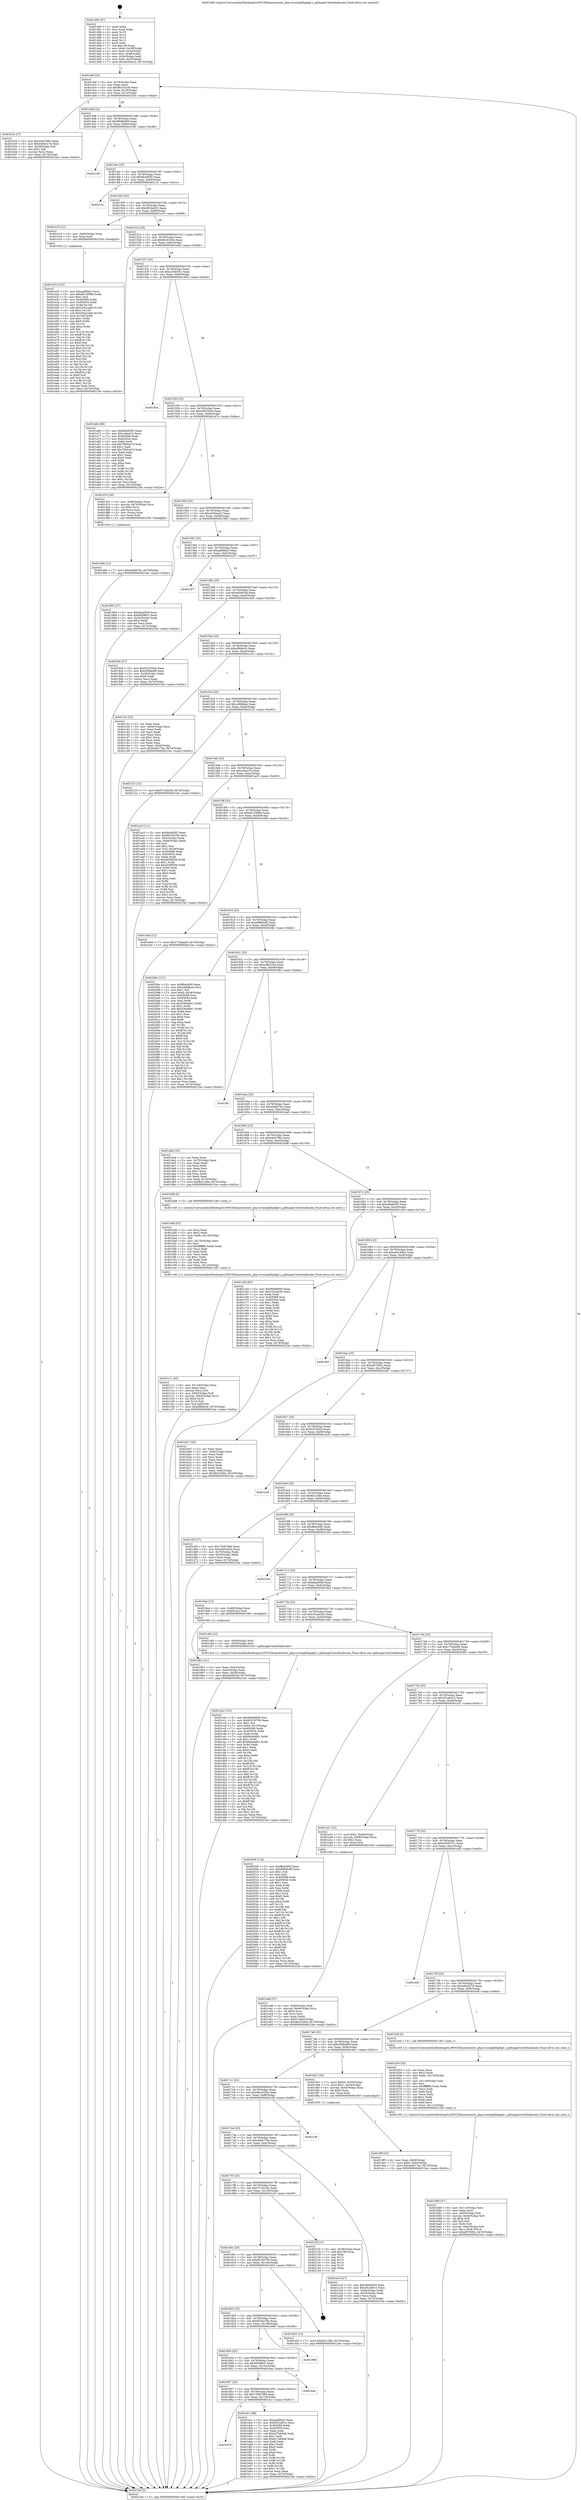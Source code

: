 digraph "0x401490" {
  label = "0x401490 (/mnt/c/Users/mathe/Desktop/tcc/POCII/binaries/extr_php-srcextgdlibgdgd.c_gdImageColorDeallocate_Final-ollvm.out::main(0))"
  labelloc = "t"
  node[shape=record]

  Entry [label="",width=0.3,height=0.3,shape=circle,fillcolor=black,style=filled]
  "0x4014bf" [label="{
     0x4014bf [23]\l
     | [instrs]\l
     &nbsp;&nbsp;0x4014bf \<+3\>: mov -0x74(%rbp),%eax\l
     &nbsp;&nbsp;0x4014c2 \<+2\>: mov %eax,%ecx\l
     &nbsp;&nbsp;0x4014c4 \<+6\>: sub $0x8910310b,%ecx\l
     &nbsp;&nbsp;0x4014ca \<+3\>: mov %eax,-0x78(%rbp)\l
     &nbsp;&nbsp;0x4014cd \<+3\>: mov %ecx,-0x7c(%rbp)\l
     &nbsp;&nbsp;0x4014d0 \<+6\>: je 0000000000401b34 \<main+0x6a4\>\l
  }"]
  "0x401b34" [label="{
     0x401b34 [27]\l
     | [instrs]\l
     &nbsp;&nbsp;0x401b34 \<+5\>: mov $0xe4cb786c,%eax\l
     &nbsp;&nbsp;0x401b39 \<+5\>: mov $0x446a527d,%ecx\l
     &nbsp;&nbsp;0x401b3e \<+3\>: mov -0x29(%rbp),%dl\l
     &nbsp;&nbsp;0x401b41 \<+3\>: test $0x1,%dl\l
     &nbsp;&nbsp;0x401b44 \<+3\>: cmovne %ecx,%eax\l
     &nbsp;&nbsp;0x401b47 \<+3\>: mov %eax,-0x74(%rbp)\l
     &nbsp;&nbsp;0x401b4a \<+5\>: jmp 00000000004021be \<main+0xd2e\>\l
  }"]
  "0x4014d6" [label="{
     0x4014d6 [22]\l
     | [instrs]\l
     &nbsp;&nbsp;0x4014d6 \<+5\>: jmp 00000000004014db \<main+0x4b\>\l
     &nbsp;&nbsp;0x4014db \<+3\>: mov -0x78(%rbp),%eax\l
     &nbsp;&nbsp;0x4014de \<+5\>: sub $0x89dbf009,%eax\l
     &nbsp;&nbsp;0x4014e3 \<+3\>: mov %eax,-0x80(%rbp)\l
     &nbsp;&nbsp;0x4014e6 \<+6\>: je 0000000000402168 \<main+0xcd8\>\l
  }"]
  Exit [label="",width=0.3,height=0.3,shape=circle,fillcolor=black,style=filled,peripheries=2]
  "0x402168" [label="{
     0x402168\l
  }", style=dashed]
  "0x4014ec" [label="{
     0x4014ec [25]\l
     | [instrs]\l
     &nbsp;&nbsp;0x4014ec \<+5\>: jmp 00000000004014f1 \<main+0x61\>\l
     &nbsp;&nbsp;0x4014f1 \<+3\>: mov -0x78(%rbp),%eax\l
     &nbsp;&nbsp;0x4014f4 \<+5\>: sub $0x8b4df3f2,%eax\l
     &nbsp;&nbsp;0x4014f9 \<+6\>: mov %eax,-0x84(%rbp)\l
     &nbsp;&nbsp;0x4014ff \<+6\>: je 000000000040215c \<main+0xccc\>\l
  }"]
  "0x401e25" [label="{
     0x401e25 [152]\l
     | [instrs]\l
     &nbsp;&nbsp;0x401e25 \<+5\>: mov $0xaaf0f4a3,%ecx\l
     &nbsp;&nbsp;0x401e2a \<+5\>: mov $0xd615999d,%edx\l
     &nbsp;&nbsp;0x401e2f \<+3\>: mov $0x1,%sil\l
     &nbsp;&nbsp;0x401e32 \<+8\>: mov 0x405068,%r8d\l
     &nbsp;&nbsp;0x401e3a \<+8\>: mov 0x405054,%r9d\l
     &nbsp;&nbsp;0x401e42 \<+3\>: mov %r8d,%r10d\l
     &nbsp;&nbsp;0x401e45 \<+7\>: add $0x204a1ab6,%r10d\l
     &nbsp;&nbsp;0x401e4c \<+4\>: sub $0x1,%r10d\l
     &nbsp;&nbsp;0x401e50 \<+7\>: sub $0x204a1ab6,%r10d\l
     &nbsp;&nbsp;0x401e57 \<+4\>: imul %r10d,%r8d\l
     &nbsp;&nbsp;0x401e5b \<+4\>: and $0x1,%r8d\l
     &nbsp;&nbsp;0x401e5f \<+4\>: cmp $0x0,%r8d\l
     &nbsp;&nbsp;0x401e63 \<+4\>: sete %r11b\l
     &nbsp;&nbsp;0x401e67 \<+4\>: cmp $0xa,%r9d\l
     &nbsp;&nbsp;0x401e6b \<+3\>: setl %bl\l
     &nbsp;&nbsp;0x401e6e \<+3\>: mov %r11b,%r14b\l
     &nbsp;&nbsp;0x401e71 \<+4\>: xor $0xff,%r14b\l
     &nbsp;&nbsp;0x401e75 \<+3\>: mov %bl,%r15b\l
     &nbsp;&nbsp;0x401e78 \<+4\>: xor $0xff,%r15b\l
     &nbsp;&nbsp;0x401e7c \<+4\>: xor $0x0,%sil\l
     &nbsp;&nbsp;0x401e80 \<+3\>: mov %r14b,%r12b\l
     &nbsp;&nbsp;0x401e83 \<+4\>: and $0x0,%r12b\l
     &nbsp;&nbsp;0x401e87 \<+3\>: and %sil,%r11b\l
     &nbsp;&nbsp;0x401e8a \<+3\>: mov %r15b,%r13b\l
     &nbsp;&nbsp;0x401e8d \<+4\>: and $0x0,%r13b\l
     &nbsp;&nbsp;0x401e91 \<+3\>: and %sil,%bl\l
     &nbsp;&nbsp;0x401e94 \<+3\>: or %r11b,%r12b\l
     &nbsp;&nbsp;0x401e97 \<+3\>: or %bl,%r13b\l
     &nbsp;&nbsp;0x401e9a \<+3\>: xor %r13b,%r12b\l
     &nbsp;&nbsp;0x401e9d \<+3\>: or %r15b,%r14b\l
     &nbsp;&nbsp;0x401ea0 \<+4\>: xor $0xff,%r14b\l
     &nbsp;&nbsp;0x401ea4 \<+4\>: or $0x0,%sil\l
     &nbsp;&nbsp;0x401ea8 \<+3\>: and %sil,%r14b\l
     &nbsp;&nbsp;0x401eab \<+3\>: or %r14b,%r12b\l
     &nbsp;&nbsp;0x401eae \<+4\>: test $0x1,%r12b\l
     &nbsp;&nbsp;0x401eb2 \<+3\>: cmovne %edx,%ecx\l
     &nbsp;&nbsp;0x401eb5 \<+3\>: mov %ecx,-0x74(%rbp)\l
     &nbsp;&nbsp;0x401eb8 \<+5\>: jmp 00000000004021be \<main+0xd2e\>\l
  }"]
  "0x40215c" [label="{
     0x40215c\l
  }", style=dashed]
  "0x401505" [label="{
     0x401505 [25]\l
     | [instrs]\l
     &nbsp;&nbsp;0x401505 \<+5\>: jmp 000000000040150a \<main+0x7a\>\l
     &nbsp;&nbsp;0x40150a \<+3\>: mov -0x78(%rbp),%eax\l
     &nbsp;&nbsp;0x40150d \<+5\>: sub $0x9032e815,%eax\l
     &nbsp;&nbsp;0x401512 \<+6\>: mov %eax,-0x88(%rbp)\l
     &nbsp;&nbsp;0x401518 \<+6\>: je 0000000000401e19 \<main+0x989\>\l
  }"]
  "0x401870" [label="{
     0x401870\l
  }", style=dashed]
  "0x401e19" [label="{
     0x401e19 [12]\l
     | [instrs]\l
     &nbsp;&nbsp;0x401e19 \<+4\>: mov -0x60(%rbp),%rax\l
     &nbsp;&nbsp;0x401e1d \<+3\>: mov %rax,%rdi\l
     &nbsp;&nbsp;0x401e20 \<+5\>: call 0000000000401030 \<free@plt\>\l
     | [calls]\l
     &nbsp;&nbsp;0x401030 \{1\} (unknown)\l
  }"]
  "0x40151e" [label="{
     0x40151e [25]\l
     | [instrs]\l
     &nbsp;&nbsp;0x40151e \<+5\>: jmp 0000000000401523 \<main+0x93\>\l
     &nbsp;&nbsp;0x401523 \<+3\>: mov -0x78(%rbp),%eax\l
     &nbsp;&nbsp;0x401526 \<+5\>: sub $0x9bc01844,%eax\l
     &nbsp;&nbsp;0x40152b \<+6\>: mov %eax,-0x8c(%rbp)\l
     &nbsp;&nbsp;0x401531 \<+6\>: je 0000000000401a6d \<main+0x5dd\>\l
  }"]
  "0x401dc1" [label="{
     0x401dc1 [88]\l
     | [instrs]\l
     &nbsp;&nbsp;0x401dc1 \<+5\>: mov $0xaaf0f4a3,%eax\l
     &nbsp;&nbsp;0x401dc6 \<+5\>: mov $0x9032e815,%ecx\l
     &nbsp;&nbsp;0x401dcb \<+7\>: mov 0x405068,%edx\l
     &nbsp;&nbsp;0x401dd2 \<+7\>: mov 0x405054,%esi\l
     &nbsp;&nbsp;0x401dd9 \<+2\>: mov %edx,%edi\l
     &nbsp;&nbsp;0x401ddb \<+6\>: sub $0xb27b84bb,%edi\l
     &nbsp;&nbsp;0x401de1 \<+3\>: sub $0x1,%edi\l
     &nbsp;&nbsp;0x401de4 \<+6\>: add $0xb27b84bb,%edi\l
     &nbsp;&nbsp;0x401dea \<+3\>: imul %edi,%edx\l
     &nbsp;&nbsp;0x401ded \<+3\>: and $0x1,%edx\l
     &nbsp;&nbsp;0x401df0 \<+3\>: cmp $0x0,%edx\l
     &nbsp;&nbsp;0x401df3 \<+4\>: sete %r8b\l
     &nbsp;&nbsp;0x401df7 \<+3\>: cmp $0xa,%esi\l
     &nbsp;&nbsp;0x401dfa \<+4\>: setl %r9b\l
     &nbsp;&nbsp;0x401dfe \<+3\>: mov %r8b,%r10b\l
     &nbsp;&nbsp;0x401e01 \<+3\>: and %r9b,%r10b\l
     &nbsp;&nbsp;0x401e04 \<+3\>: xor %r9b,%r8b\l
     &nbsp;&nbsp;0x401e07 \<+3\>: or %r8b,%r10b\l
     &nbsp;&nbsp;0x401e0a \<+4\>: test $0x1,%r10b\l
     &nbsp;&nbsp;0x401e0e \<+3\>: cmovne %ecx,%eax\l
     &nbsp;&nbsp;0x401e11 \<+3\>: mov %eax,-0x74(%rbp)\l
     &nbsp;&nbsp;0x401e14 \<+5\>: jmp 00000000004021be \<main+0xd2e\>\l
  }"]
  "0x401a6d" [label="{
     0x401a6d [88]\l
     | [instrs]\l
     &nbsp;&nbsp;0x401a6d \<+5\>: mov $0x8b4df3f2,%eax\l
     &nbsp;&nbsp;0x401a72 \<+5\>: mov $0xccfaca7a,%ecx\l
     &nbsp;&nbsp;0x401a77 \<+7\>: mov 0x405068,%edx\l
     &nbsp;&nbsp;0x401a7e \<+7\>: mov 0x405054,%esi\l
     &nbsp;&nbsp;0x401a85 \<+2\>: mov %edx,%edi\l
     &nbsp;&nbsp;0x401a87 \<+6\>: sub $0x7900ce7d,%edi\l
     &nbsp;&nbsp;0x401a8d \<+3\>: sub $0x1,%edi\l
     &nbsp;&nbsp;0x401a90 \<+6\>: add $0x7900ce7d,%edi\l
     &nbsp;&nbsp;0x401a96 \<+3\>: imul %edi,%edx\l
     &nbsp;&nbsp;0x401a99 \<+3\>: and $0x1,%edx\l
     &nbsp;&nbsp;0x401a9c \<+3\>: cmp $0x0,%edx\l
     &nbsp;&nbsp;0x401a9f \<+4\>: sete %r8b\l
     &nbsp;&nbsp;0x401aa3 \<+3\>: cmp $0xa,%esi\l
     &nbsp;&nbsp;0x401aa6 \<+4\>: setl %r9b\l
     &nbsp;&nbsp;0x401aaa \<+3\>: mov %r8b,%r10b\l
     &nbsp;&nbsp;0x401aad \<+3\>: and %r9b,%r10b\l
     &nbsp;&nbsp;0x401ab0 \<+3\>: xor %r9b,%r8b\l
     &nbsp;&nbsp;0x401ab3 \<+3\>: or %r8b,%r10b\l
     &nbsp;&nbsp;0x401ab6 \<+4\>: test $0x1,%r10b\l
     &nbsp;&nbsp;0x401aba \<+3\>: cmovne %ecx,%eax\l
     &nbsp;&nbsp;0x401abd \<+3\>: mov %eax,-0x74(%rbp)\l
     &nbsp;&nbsp;0x401ac0 \<+5\>: jmp 00000000004021be \<main+0xd2e\>\l
  }"]
  "0x401537" [label="{
     0x401537 [25]\l
     | [instrs]\l
     &nbsp;&nbsp;0x401537 \<+5\>: jmp 000000000040153c \<main+0xac\>\l
     &nbsp;&nbsp;0x40153c \<+3\>: mov -0x78(%rbp),%eax\l
     &nbsp;&nbsp;0x40153f \<+5\>: sub $0xa194b551,%eax\l
     &nbsp;&nbsp;0x401544 \<+6\>: mov %eax,-0x90(%rbp)\l
     &nbsp;&nbsp;0x40154a \<+6\>: je 0000000000401934 \<main+0x4a4\>\l
  }"]
  "0x401857" [label="{
     0x401857 [25]\l
     | [instrs]\l
     &nbsp;&nbsp;0x401857 \<+5\>: jmp 000000000040185c \<main+0x3cc\>\l
     &nbsp;&nbsp;0x40185c \<+3\>: mov -0x78(%rbp),%eax\l
     &nbsp;&nbsp;0x40185f \<+5\>: sub $0x73587668,%eax\l
     &nbsp;&nbsp;0x401864 \<+6\>: mov %eax,-0x110(%rbp)\l
     &nbsp;&nbsp;0x40186a \<+6\>: je 0000000000401dc1 \<main+0x931\>\l
  }"]
  "0x401934" [label="{
     0x401934\l
  }", style=dashed]
  "0x401550" [label="{
     0x401550 [25]\l
     | [instrs]\l
     &nbsp;&nbsp;0x401550 \<+5\>: jmp 0000000000401555 \<main+0xc5\>\l
     &nbsp;&nbsp;0x401555 \<+3\>: mov -0x78(%rbp),%eax\l
     &nbsp;&nbsp;0x401558 \<+5\>: sub $0xa5053d3d,%eax\l
     &nbsp;&nbsp;0x40155d \<+6\>: mov %eax,-0x94(%rbp)\l
     &nbsp;&nbsp;0x401563 \<+6\>: je 0000000000401d7a \<main+0x8ea\>\l
  }"]
  "0x4018ae" [label="{
     0x4018ae\l
  }", style=dashed]
  "0x401d7a" [label="{
     0x401d7a [26]\l
     | [instrs]\l
     &nbsp;&nbsp;0x401d7a \<+4\>: mov -0x60(%rbp),%rax\l
     &nbsp;&nbsp;0x401d7e \<+4\>: movslq -0x70(%rbp),%rcx\l
     &nbsp;&nbsp;0x401d82 \<+4\>: shl $0x4,%rcx\l
     &nbsp;&nbsp;0x401d86 \<+3\>: add %rcx,%rax\l
     &nbsp;&nbsp;0x401d89 \<+3\>: mov (%rax),%rax\l
     &nbsp;&nbsp;0x401d8c \<+3\>: mov %rax,%rdi\l
     &nbsp;&nbsp;0x401d8f \<+5\>: call 0000000000401030 \<free@plt\>\l
     | [calls]\l
     &nbsp;&nbsp;0x401030 \{1\} (unknown)\l
  }"]
  "0x401569" [label="{
     0x401569 [25]\l
     | [instrs]\l
     &nbsp;&nbsp;0x401569 \<+5\>: jmp 000000000040156e \<main+0xde\>\l
     &nbsp;&nbsp;0x40156e \<+3\>: mov -0x78(%rbp),%eax\l
     &nbsp;&nbsp;0x401571 \<+5\>: sub $0xa630ea32,%eax\l
     &nbsp;&nbsp;0x401576 \<+6\>: mov %eax,-0x98(%rbp)\l
     &nbsp;&nbsp;0x40157c \<+6\>: je 0000000000401893 \<main+0x403\>\l
  }"]
  "0x40183e" [label="{
     0x40183e [25]\l
     | [instrs]\l
     &nbsp;&nbsp;0x40183e \<+5\>: jmp 0000000000401843 \<main+0x3b3\>\l
     &nbsp;&nbsp;0x401843 \<+3\>: mov -0x78(%rbp),%eax\l
     &nbsp;&nbsp;0x401846 \<+5\>: sub $0x683f8fc2,%eax\l
     &nbsp;&nbsp;0x40184b \<+6\>: mov %eax,-0x10c(%rbp)\l
     &nbsp;&nbsp;0x401851 \<+6\>: je 00000000004018ae \<main+0x41e\>\l
  }"]
  "0x401893" [label="{
     0x401893 [27]\l
     | [instrs]\l
     &nbsp;&nbsp;0x401893 \<+5\>: mov $0xbbad50d,%eax\l
     &nbsp;&nbsp;0x401898 \<+5\>: mov $0x683f8fc2,%ecx\l
     &nbsp;&nbsp;0x40189d \<+3\>: mov -0x34(%rbp),%edx\l
     &nbsp;&nbsp;0x4018a0 \<+3\>: cmp $0x2,%edx\l
     &nbsp;&nbsp;0x4018a3 \<+3\>: cmovne %ecx,%eax\l
     &nbsp;&nbsp;0x4018a6 \<+3\>: mov %eax,-0x74(%rbp)\l
     &nbsp;&nbsp;0x4018a9 \<+5\>: jmp 00000000004021be \<main+0xd2e\>\l
  }"]
  "0x401582" [label="{
     0x401582 [25]\l
     | [instrs]\l
     &nbsp;&nbsp;0x401582 \<+5\>: jmp 0000000000401587 \<main+0xf7\>\l
     &nbsp;&nbsp;0x401587 \<+3\>: mov -0x78(%rbp),%eax\l
     &nbsp;&nbsp;0x40158a \<+5\>: sub $0xaaf0f4a3,%eax\l
     &nbsp;&nbsp;0x40158f \<+6\>: mov %eax,-0x9c(%rbp)\l
     &nbsp;&nbsp;0x401595 \<+6\>: je 0000000000402187 \<main+0xcf7\>\l
  }"]
  "0x4021be" [label="{
     0x4021be [5]\l
     | [instrs]\l
     &nbsp;&nbsp;0x4021be \<+5\>: jmp 00000000004014bf \<main+0x2f\>\l
  }"]
  "0x401490" [label="{
     0x401490 [47]\l
     | [instrs]\l
     &nbsp;&nbsp;0x401490 \<+1\>: push %rbp\l
     &nbsp;&nbsp;0x401491 \<+3\>: mov %rsp,%rbp\l
     &nbsp;&nbsp;0x401494 \<+2\>: push %r15\l
     &nbsp;&nbsp;0x401496 \<+2\>: push %r14\l
     &nbsp;&nbsp;0x401498 \<+2\>: push %r13\l
     &nbsp;&nbsp;0x40149a \<+2\>: push %r12\l
     &nbsp;&nbsp;0x40149c \<+1\>: push %rbx\l
     &nbsp;&nbsp;0x40149d \<+7\>: sub $0x108,%rsp\l
     &nbsp;&nbsp;0x4014a4 \<+7\>: movl $0x0,-0x38(%rbp)\l
     &nbsp;&nbsp;0x4014ab \<+3\>: mov %edi,-0x3c(%rbp)\l
     &nbsp;&nbsp;0x4014ae \<+4\>: mov %rsi,-0x48(%rbp)\l
     &nbsp;&nbsp;0x4014b2 \<+3\>: mov -0x3c(%rbp),%edi\l
     &nbsp;&nbsp;0x4014b5 \<+3\>: mov %edi,-0x34(%rbp)\l
     &nbsp;&nbsp;0x4014b8 \<+7\>: movl $0xa630ea32,-0x74(%rbp)\l
  }"]
  "0x401998" [label="{
     0x401998\l
  }", style=dashed]
  "0x402187" [label="{
     0x402187\l
  }", style=dashed]
  "0x40159b" [label="{
     0x40159b [25]\l
     | [instrs]\l
     &nbsp;&nbsp;0x40159b \<+5\>: jmp 00000000004015a0 \<main+0x110\>\l
     &nbsp;&nbsp;0x4015a0 \<+3\>: mov -0x78(%rbp),%eax\l
     &nbsp;&nbsp;0x4015a3 \<+5\>: sub $0xab5903af,%eax\l
     &nbsp;&nbsp;0x4015a8 \<+6\>: mov %eax,-0xa0(%rbp)\l
     &nbsp;&nbsp;0x4015ae \<+6\>: je 00000000004019c6 \<main+0x536\>\l
  }"]
  "0x401d94" [label="{
     0x401d94 [12]\l
     | [instrs]\l
     &nbsp;&nbsp;0x401d94 \<+7\>: movl $0xe4a8476c,-0x74(%rbp)\l
     &nbsp;&nbsp;0x401d9b \<+5\>: jmp 00000000004021be \<main+0xd2e\>\l
  }"]
  "0x4019c6" [label="{
     0x4019c6 [27]\l
     | [instrs]\l
     &nbsp;&nbsp;0x4019c6 \<+5\>: mov $0xf1d7b0cb,%eax\l
     &nbsp;&nbsp;0x4019cb \<+5\>: mov $0x4599adf9,%ecx\l
     &nbsp;&nbsp;0x4019d0 \<+3\>: mov -0x30(%rbp),%edx\l
     &nbsp;&nbsp;0x4019d3 \<+3\>: cmp $0x0,%edx\l
     &nbsp;&nbsp;0x4019d6 \<+3\>: cmove %ecx,%eax\l
     &nbsp;&nbsp;0x4019d9 \<+3\>: mov %eax,-0x74(%rbp)\l
     &nbsp;&nbsp;0x4019dc \<+5\>: jmp 00000000004021be \<main+0xd2e\>\l
  }"]
  "0x4015b4" [label="{
     0x4015b4 [25]\l
     | [instrs]\l
     &nbsp;&nbsp;0x4015b4 \<+5\>: jmp 00000000004015b9 \<main+0x129\>\l
     &nbsp;&nbsp;0x4015b9 \<+3\>: mov -0x78(%rbp),%eax\l
     &nbsp;&nbsp;0x4015bc \<+5\>: sub $0xaf96bccb,%eax\l
     &nbsp;&nbsp;0x4015c1 \<+6\>: mov %eax,-0xa4(%rbp)\l
     &nbsp;&nbsp;0x4015c7 \<+6\>: je 0000000000401c3c \<main+0x7ac\>\l
  }"]
  "0x401825" [label="{
     0x401825 [25]\l
     | [instrs]\l
     &nbsp;&nbsp;0x401825 \<+5\>: jmp 000000000040182a \<main+0x39a\>\l
     &nbsp;&nbsp;0x40182a \<+3\>: mov -0x78(%rbp),%eax\l
     &nbsp;&nbsp;0x40182d \<+5\>: sub $0x6536a79e,%eax\l
     &nbsp;&nbsp;0x401832 \<+6\>: mov %eax,-0x108(%rbp)\l
     &nbsp;&nbsp;0x401838 \<+6\>: je 0000000000401998 \<main+0x508\>\l
  }"]
  "0x401c3c" [label="{
     0x401c3c [33]\l
     | [instrs]\l
     &nbsp;&nbsp;0x401c3c \<+2\>: xor %eax,%eax\l
     &nbsp;&nbsp;0x401c3e \<+3\>: mov -0x64(%rbp),%ecx\l
     &nbsp;&nbsp;0x401c41 \<+2\>: mov %eax,%edx\l
     &nbsp;&nbsp;0x401c43 \<+2\>: sub %ecx,%edx\l
     &nbsp;&nbsp;0x401c45 \<+2\>: mov %eax,%ecx\l
     &nbsp;&nbsp;0x401c47 \<+3\>: sub $0x1,%ecx\l
     &nbsp;&nbsp;0x401c4a \<+2\>: add %ecx,%edx\l
     &nbsp;&nbsp;0x401c4c \<+2\>: sub %edx,%eax\l
     &nbsp;&nbsp;0x401c4e \<+3\>: mov %eax,-0x64(%rbp)\l
     &nbsp;&nbsp;0x401c51 \<+7\>: movl $0x4ebb77ee,-0x74(%rbp)\l
     &nbsp;&nbsp;0x401c58 \<+5\>: jmp 00000000004021be \<main+0xd2e\>\l
  }"]
  "0x4015cd" [label="{
     0x4015cd [25]\l
     | [instrs]\l
     &nbsp;&nbsp;0x4015cd \<+5\>: jmp 00000000004015d2 \<main+0x142\>\l
     &nbsp;&nbsp;0x4015d2 \<+3\>: mov -0x78(%rbp),%eax\l
     &nbsp;&nbsp;0x4015d5 \<+5\>: sub $0xc49fdba4,%eax\l
     &nbsp;&nbsp;0x4015da \<+6\>: mov %eax,-0xa8(%rbp)\l
     &nbsp;&nbsp;0x4015e0 \<+6\>: je 0000000000402123 \<main+0xc93\>\l
  }"]
  "0x401d53" [label="{
     0x401d53 [12]\l
     | [instrs]\l
     &nbsp;&nbsp;0x401d53 \<+7\>: movl $0xfb21cfbe,-0x74(%rbp)\l
     &nbsp;&nbsp;0x401d5a \<+5\>: jmp 00000000004021be \<main+0xd2e\>\l
  }"]
  "0x402123" [label="{
     0x402123 [12]\l
     | [instrs]\l
     &nbsp;&nbsp;0x402123 \<+7\>: movl $0x57c34244,-0x74(%rbp)\l
     &nbsp;&nbsp;0x40212a \<+5\>: jmp 00000000004021be \<main+0xd2e\>\l
  }"]
  "0x4015e6" [label="{
     0x4015e6 [25]\l
     | [instrs]\l
     &nbsp;&nbsp;0x4015e6 \<+5\>: jmp 00000000004015eb \<main+0x15b\>\l
     &nbsp;&nbsp;0x4015eb \<+3\>: mov -0x78(%rbp),%eax\l
     &nbsp;&nbsp;0x4015ee \<+5\>: sub $0xccfaca7a,%eax\l
     &nbsp;&nbsp;0x4015f3 \<+6\>: mov %eax,-0xac(%rbp)\l
     &nbsp;&nbsp;0x4015f9 \<+6\>: je 0000000000401ac5 \<main+0x635\>\l
  }"]
  "0x40180c" [label="{
     0x40180c [25]\l
     | [instrs]\l
     &nbsp;&nbsp;0x40180c \<+5\>: jmp 0000000000401811 \<main+0x381\>\l
     &nbsp;&nbsp;0x401811 \<+3\>: mov -0x78(%rbp),%eax\l
     &nbsp;&nbsp;0x401814 \<+5\>: sub $0x65230799,%eax\l
     &nbsp;&nbsp;0x401819 \<+6\>: mov %eax,-0x104(%rbp)\l
     &nbsp;&nbsp;0x40181f \<+6\>: je 0000000000401d53 \<main+0x8c3\>\l
  }"]
  "0x401ac5" [label="{
     0x401ac5 [111]\l
     | [instrs]\l
     &nbsp;&nbsp;0x401ac5 \<+5\>: mov $0x8b4df3f2,%eax\l
     &nbsp;&nbsp;0x401aca \<+5\>: mov $0x8910310b,%ecx\l
     &nbsp;&nbsp;0x401acf \<+3\>: mov -0x6c(%rbp),%edx\l
     &nbsp;&nbsp;0x401ad2 \<+3\>: cmp -0x68(%rbp),%edx\l
     &nbsp;&nbsp;0x401ad5 \<+4\>: setl %sil\l
     &nbsp;&nbsp;0x401ad9 \<+4\>: and $0x1,%sil\l
     &nbsp;&nbsp;0x401add \<+4\>: mov %sil,-0x29(%rbp)\l
     &nbsp;&nbsp;0x401ae1 \<+7\>: mov 0x405068,%edx\l
     &nbsp;&nbsp;0x401ae8 \<+7\>: mov 0x405054,%edi\l
     &nbsp;&nbsp;0x401aef \<+3\>: mov %edx,%r8d\l
     &nbsp;&nbsp;0x401af2 \<+7\>: sub $0xa038f294,%r8d\l
     &nbsp;&nbsp;0x401af9 \<+4\>: sub $0x1,%r8d\l
     &nbsp;&nbsp;0x401afd \<+7\>: add $0xa038f294,%r8d\l
     &nbsp;&nbsp;0x401b04 \<+4\>: imul %r8d,%edx\l
     &nbsp;&nbsp;0x401b08 \<+3\>: and $0x1,%edx\l
     &nbsp;&nbsp;0x401b0b \<+3\>: cmp $0x0,%edx\l
     &nbsp;&nbsp;0x401b0e \<+4\>: sete %sil\l
     &nbsp;&nbsp;0x401b12 \<+3\>: cmp $0xa,%edi\l
     &nbsp;&nbsp;0x401b15 \<+4\>: setl %r9b\l
     &nbsp;&nbsp;0x401b19 \<+3\>: mov %sil,%r10b\l
     &nbsp;&nbsp;0x401b1c \<+3\>: and %r9b,%r10b\l
     &nbsp;&nbsp;0x401b1f \<+3\>: xor %r9b,%sil\l
     &nbsp;&nbsp;0x401b22 \<+3\>: or %sil,%r10b\l
     &nbsp;&nbsp;0x401b25 \<+4\>: test $0x1,%r10b\l
     &nbsp;&nbsp;0x401b29 \<+3\>: cmovne %ecx,%eax\l
     &nbsp;&nbsp;0x401b2c \<+3\>: mov %eax,-0x74(%rbp)\l
     &nbsp;&nbsp;0x401b2f \<+5\>: jmp 00000000004021be \<main+0xd2e\>\l
  }"]
  "0x4015ff" [label="{
     0x4015ff [25]\l
     | [instrs]\l
     &nbsp;&nbsp;0x4015ff \<+5\>: jmp 0000000000401604 \<main+0x174\>\l
     &nbsp;&nbsp;0x401604 \<+3\>: mov -0x78(%rbp),%eax\l
     &nbsp;&nbsp;0x401607 \<+5\>: sub $0xd615999d,%eax\l
     &nbsp;&nbsp;0x40160c \<+6\>: mov %eax,-0xb0(%rbp)\l
     &nbsp;&nbsp;0x401612 \<+6\>: je 0000000000401ebd \<main+0xa2d\>\l
  }"]
  "0x40212f" [label="{
     0x40212f [21]\l
     | [instrs]\l
     &nbsp;&nbsp;0x40212f \<+3\>: mov -0x38(%rbp),%eax\l
     &nbsp;&nbsp;0x402132 \<+7\>: add $0x108,%rsp\l
     &nbsp;&nbsp;0x402139 \<+1\>: pop %rbx\l
     &nbsp;&nbsp;0x40213a \<+2\>: pop %r12\l
     &nbsp;&nbsp;0x40213c \<+2\>: pop %r13\l
     &nbsp;&nbsp;0x40213e \<+2\>: pop %r14\l
     &nbsp;&nbsp;0x402140 \<+2\>: pop %r15\l
     &nbsp;&nbsp;0x402142 \<+1\>: pop %rbp\l
     &nbsp;&nbsp;0x402143 \<+1\>: ret\l
  }"]
  "0x401ebd" [label="{
     0x401ebd [12]\l
     | [instrs]\l
     &nbsp;&nbsp;0x401ebd \<+7\>: movl $0x1754da06,-0x74(%rbp)\l
     &nbsp;&nbsp;0x401ec4 \<+5\>: jmp 00000000004021be \<main+0xd2e\>\l
  }"]
  "0x401618" [label="{
     0x401618 [25]\l
     | [instrs]\l
     &nbsp;&nbsp;0x401618 \<+5\>: jmp 000000000040161d \<main+0x18d\>\l
     &nbsp;&nbsp;0x40161d \<+3\>: mov -0x78(%rbp),%eax\l
     &nbsp;&nbsp;0x401620 \<+5\>: sub $0xd8860cf9,%eax\l
     &nbsp;&nbsp;0x401625 \<+6\>: mov %eax,-0xb4(%rbp)\l
     &nbsp;&nbsp;0x40162b \<+6\>: je 000000000040208c \<main+0xbfc\>\l
  }"]
  "0x401cbc" [label="{
     0x401cbc [151]\l
     | [instrs]\l
     &nbsp;&nbsp;0x401cbc \<+5\>: mov $0x89dbf009,%esi\l
     &nbsp;&nbsp;0x401cc1 \<+5\>: mov $0x65230799,%eax\l
     &nbsp;&nbsp;0x401cc6 \<+2\>: mov $0x1,%cl\l
     &nbsp;&nbsp;0x401cc8 \<+7\>: movl $0x0,-0x70(%rbp)\l
     &nbsp;&nbsp;0x401ccf \<+7\>: mov 0x405068,%edx\l
     &nbsp;&nbsp;0x401cd6 \<+8\>: mov 0x405054,%r8d\l
     &nbsp;&nbsp;0x401cde \<+3\>: mov %edx,%r9d\l
     &nbsp;&nbsp;0x401ce1 \<+7\>: sub $0x940a8d91,%r9d\l
     &nbsp;&nbsp;0x401ce8 \<+4\>: sub $0x1,%r9d\l
     &nbsp;&nbsp;0x401cec \<+7\>: add $0x940a8d91,%r9d\l
     &nbsp;&nbsp;0x401cf3 \<+4\>: imul %r9d,%edx\l
     &nbsp;&nbsp;0x401cf7 \<+3\>: and $0x1,%edx\l
     &nbsp;&nbsp;0x401cfa \<+3\>: cmp $0x0,%edx\l
     &nbsp;&nbsp;0x401cfd \<+4\>: sete %r10b\l
     &nbsp;&nbsp;0x401d01 \<+4\>: cmp $0xa,%r8d\l
     &nbsp;&nbsp;0x401d05 \<+4\>: setl %r11b\l
     &nbsp;&nbsp;0x401d09 \<+3\>: mov %r10b,%bl\l
     &nbsp;&nbsp;0x401d0c \<+3\>: xor $0xff,%bl\l
     &nbsp;&nbsp;0x401d0f \<+3\>: mov %r11b,%r14b\l
     &nbsp;&nbsp;0x401d12 \<+4\>: xor $0xff,%r14b\l
     &nbsp;&nbsp;0x401d16 \<+3\>: xor $0x1,%cl\l
     &nbsp;&nbsp;0x401d19 \<+3\>: mov %bl,%r15b\l
     &nbsp;&nbsp;0x401d1c \<+4\>: and $0xff,%r15b\l
     &nbsp;&nbsp;0x401d20 \<+3\>: and %cl,%r10b\l
     &nbsp;&nbsp;0x401d23 \<+3\>: mov %r14b,%r12b\l
     &nbsp;&nbsp;0x401d26 \<+4\>: and $0xff,%r12b\l
     &nbsp;&nbsp;0x401d2a \<+3\>: and %cl,%r11b\l
     &nbsp;&nbsp;0x401d2d \<+3\>: or %r10b,%r15b\l
     &nbsp;&nbsp;0x401d30 \<+3\>: or %r11b,%r12b\l
     &nbsp;&nbsp;0x401d33 \<+3\>: xor %r12b,%r15b\l
     &nbsp;&nbsp;0x401d36 \<+3\>: or %r14b,%bl\l
     &nbsp;&nbsp;0x401d39 \<+3\>: xor $0xff,%bl\l
     &nbsp;&nbsp;0x401d3c \<+3\>: or $0x1,%cl\l
     &nbsp;&nbsp;0x401d3f \<+2\>: and %cl,%bl\l
     &nbsp;&nbsp;0x401d41 \<+3\>: or %bl,%r15b\l
     &nbsp;&nbsp;0x401d44 \<+4\>: test $0x1,%r15b\l
     &nbsp;&nbsp;0x401d48 \<+3\>: cmovne %eax,%esi\l
     &nbsp;&nbsp;0x401d4b \<+3\>: mov %esi,-0x74(%rbp)\l
     &nbsp;&nbsp;0x401d4e \<+5\>: jmp 00000000004021be \<main+0xd2e\>\l
  }"]
  "0x40208c" [label="{
     0x40208c [151]\l
     | [instrs]\l
     &nbsp;&nbsp;0x40208c \<+5\>: mov $0xffedc690,%eax\l
     &nbsp;&nbsp;0x402091 \<+5\>: mov $0xc49fdba4,%ecx\l
     &nbsp;&nbsp;0x402096 \<+2\>: mov $0x1,%dl\l
     &nbsp;&nbsp;0x402098 \<+7\>: movl $0x0,-0x38(%rbp)\l
     &nbsp;&nbsp;0x40209f \<+7\>: mov 0x405068,%esi\l
     &nbsp;&nbsp;0x4020a6 \<+7\>: mov 0x405054,%edi\l
     &nbsp;&nbsp;0x4020ad \<+3\>: mov %esi,%r8d\l
     &nbsp;&nbsp;0x4020b0 \<+7\>: sub $0x5384e6e1,%r8d\l
     &nbsp;&nbsp;0x4020b7 \<+4\>: sub $0x1,%r8d\l
     &nbsp;&nbsp;0x4020bb \<+7\>: add $0x5384e6e1,%r8d\l
     &nbsp;&nbsp;0x4020c2 \<+4\>: imul %r8d,%esi\l
     &nbsp;&nbsp;0x4020c6 \<+3\>: and $0x1,%esi\l
     &nbsp;&nbsp;0x4020c9 \<+3\>: cmp $0x0,%esi\l
     &nbsp;&nbsp;0x4020cc \<+4\>: sete %r9b\l
     &nbsp;&nbsp;0x4020d0 \<+3\>: cmp $0xa,%edi\l
     &nbsp;&nbsp;0x4020d3 \<+4\>: setl %r10b\l
     &nbsp;&nbsp;0x4020d7 \<+3\>: mov %r9b,%r11b\l
     &nbsp;&nbsp;0x4020da \<+4\>: xor $0xff,%r11b\l
     &nbsp;&nbsp;0x4020de \<+3\>: mov %r10b,%bl\l
     &nbsp;&nbsp;0x4020e1 \<+3\>: xor $0xff,%bl\l
     &nbsp;&nbsp;0x4020e4 \<+3\>: xor $0x0,%dl\l
     &nbsp;&nbsp;0x4020e7 \<+3\>: mov %r11b,%r14b\l
     &nbsp;&nbsp;0x4020ea \<+4\>: and $0x0,%r14b\l
     &nbsp;&nbsp;0x4020ee \<+3\>: and %dl,%r9b\l
     &nbsp;&nbsp;0x4020f1 \<+3\>: mov %bl,%r15b\l
     &nbsp;&nbsp;0x4020f4 \<+4\>: and $0x0,%r15b\l
     &nbsp;&nbsp;0x4020f8 \<+3\>: and %dl,%r10b\l
     &nbsp;&nbsp;0x4020fb \<+3\>: or %r9b,%r14b\l
     &nbsp;&nbsp;0x4020fe \<+3\>: or %r10b,%r15b\l
     &nbsp;&nbsp;0x402101 \<+3\>: xor %r15b,%r14b\l
     &nbsp;&nbsp;0x402104 \<+3\>: or %bl,%r11b\l
     &nbsp;&nbsp;0x402107 \<+4\>: xor $0xff,%r11b\l
     &nbsp;&nbsp;0x40210b \<+3\>: or $0x0,%dl\l
     &nbsp;&nbsp;0x40210e \<+3\>: and %dl,%r11b\l
     &nbsp;&nbsp;0x402111 \<+3\>: or %r11b,%r14b\l
     &nbsp;&nbsp;0x402114 \<+4\>: test $0x1,%r14b\l
     &nbsp;&nbsp;0x402118 \<+3\>: cmovne %ecx,%eax\l
     &nbsp;&nbsp;0x40211b \<+3\>: mov %eax,-0x74(%rbp)\l
     &nbsp;&nbsp;0x40211e \<+5\>: jmp 00000000004021be \<main+0xd2e\>\l
  }"]
  "0x401631" [label="{
     0x401631 [25]\l
     | [instrs]\l
     &nbsp;&nbsp;0x401631 \<+5\>: jmp 0000000000401636 \<main+0x1a6\>\l
     &nbsp;&nbsp;0x401636 \<+3\>: mov -0x78(%rbp),%eax\l
     &nbsp;&nbsp;0x401639 \<+5\>: sub $0xe3fb335a,%eax\l
     &nbsp;&nbsp;0x40163e \<+6\>: mov %eax,-0xb8(%rbp)\l
     &nbsp;&nbsp;0x401644 \<+6\>: je 0000000000401ffa \<main+0xb6a\>\l
  }"]
  "0x401c11" [label="{
     0x401c11 [43]\l
     | [instrs]\l
     &nbsp;&nbsp;0x401c11 \<+6\>: mov -0x124(%rbp),%ecx\l
     &nbsp;&nbsp;0x401c17 \<+3\>: imul %eax,%ecx\l
     &nbsp;&nbsp;0x401c1a \<+3\>: movslq %ecx,%r8\l
     &nbsp;&nbsp;0x401c1d \<+4\>: mov -0x60(%rbp),%r9\l
     &nbsp;&nbsp;0x401c21 \<+4\>: movslq -0x64(%rbp),%r10\l
     &nbsp;&nbsp;0x401c25 \<+4\>: shl $0x4,%r10\l
     &nbsp;&nbsp;0x401c29 \<+3\>: add %r10,%r9\l
     &nbsp;&nbsp;0x401c2c \<+4\>: mov %r8,0x8(%r9)\l
     &nbsp;&nbsp;0x401c30 \<+7\>: movl $0xaf96bccb,-0x74(%rbp)\l
     &nbsp;&nbsp;0x401c37 \<+5\>: jmp 00000000004021be \<main+0xd2e\>\l
  }"]
  "0x401ffa" [label="{
     0x401ffa\l
  }", style=dashed]
  "0x40164a" [label="{
     0x40164a [25]\l
     | [instrs]\l
     &nbsp;&nbsp;0x40164a \<+5\>: jmp 000000000040164f \<main+0x1bf\>\l
     &nbsp;&nbsp;0x40164f \<+3\>: mov -0x78(%rbp),%eax\l
     &nbsp;&nbsp;0x401652 \<+5\>: sub $0xe4a8476c,%eax\l
     &nbsp;&nbsp;0x401657 \<+6\>: mov %eax,-0xbc(%rbp)\l
     &nbsp;&nbsp;0x40165d \<+6\>: je 0000000000401da0 \<main+0x910\>\l
  }"]
  "0x401bdd" [label="{
     0x401bdd [52]\l
     | [instrs]\l
     &nbsp;&nbsp;0x401bdd \<+2\>: xor %ecx,%ecx\l
     &nbsp;&nbsp;0x401bdf \<+5\>: mov $0x2,%edx\l
     &nbsp;&nbsp;0x401be4 \<+6\>: mov %edx,-0x120(%rbp)\l
     &nbsp;&nbsp;0x401bea \<+1\>: cltd\l
     &nbsp;&nbsp;0x401beb \<+6\>: mov -0x120(%rbp),%esi\l
     &nbsp;&nbsp;0x401bf1 \<+2\>: idiv %esi\l
     &nbsp;&nbsp;0x401bf3 \<+6\>: imul $0xfffffffe,%edx,%edx\l
     &nbsp;&nbsp;0x401bf9 \<+2\>: mov %ecx,%edi\l
     &nbsp;&nbsp;0x401bfb \<+2\>: sub %edx,%edi\l
     &nbsp;&nbsp;0x401bfd \<+2\>: mov %ecx,%edx\l
     &nbsp;&nbsp;0x401bff \<+3\>: sub $0x1,%edx\l
     &nbsp;&nbsp;0x401c02 \<+2\>: add %edx,%edi\l
     &nbsp;&nbsp;0x401c04 \<+2\>: sub %edi,%ecx\l
     &nbsp;&nbsp;0x401c06 \<+6\>: mov %ecx,-0x124(%rbp)\l
     &nbsp;&nbsp;0x401c0c \<+5\>: call 0000000000401160 \<next_i\>\l
     | [calls]\l
     &nbsp;&nbsp;0x401160 \{1\} (/mnt/c/Users/mathe/Desktop/tcc/POCII/binaries/extr_php-srcextgdlibgdgd.c_gdImageColorDeallocate_Final-ollvm.out::next_i)\l
  }"]
  "0x401da0" [label="{
     0x401da0 [33]\l
     | [instrs]\l
     &nbsp;&nbsp;0x401da0 \<+2\>: xor %eax,%eax\l
     &nbsp;&nbsp;0x401da2 \<+3\>: mov -0x70(%rbp),%ecx\l
     &nbsp;&nbsp;0x401da5 \<+2\>: mov %eax,%edx\l
     &nbsp;&nbsp;0x401da7 \<+2\>: sub %ecx,%edx\l
     &nbsp;&nbsp;0x401da9 \<+2\>: mov %eax,%ecx\l
     &nbsp;&nbsp;0x401dab \<+3\>: sub $0x1,%ecx\l
     &nbsp;&nbsp;0x401dae \<+2\>: add %ecx,%edx\l
     &nbsp;&nbsp;0x401db0 \<+2\>: sub %edx,%eax\l
     &nbsp;&nbsp;0x401db2 \<+3\>: mov %eax,-0x70(%rbp)\l
     &nbsp;&nbsp;0x401db5 \<+7\>: movl $0xfb21cfbe,-0x74(%rbp)\l
     &nbsp;&nbsp;0x401dbc \<+5\>: jmp 00000000004021be \<main+0xd2e\>\l
  }"]
  "0x401663" [label="{
     0x401663 [25]\l
     | [instrs]\l
     &nbsp;&nbsp;0x401663 \<+5\>: jmp 0000000000401668 \<main+0x1d8\>\l
     &nbsp;&nbsp;0x401668 \<+3\>: mov -0x78(%rbp),%eax\l
     &nbsp;&nbsp;0x40166b \<+5\>: sub $0xe4cb786c,%eax\l
     &nbsp;&nbsp;0x401670 \<+6\>: mov %eax,-0xc0(%rbp)\l
     &nbsp;&nbsp;0x401676 \<+6\>: je 0000000000401bd8 \<main+0x748\>\l
  }"]
  "0x401b88" [label="{
     0x401b88 [47]\l
     | [instrs]\l
     &nbsp;&nbsp;0x401b88 \<+6\>: mov -0x11c(%rbp),%ecx\l
     &nbsp;&nbsp;0x401b8e \<+3\>: imul %eax,%ecx\l
     &nbsp;&nbsp;0x401b91 \<+4\>: mov -0x60(%rbp),%r8\l
     &nbsp;&nbsp;0x401b95 \<+4\>: movslq -0x64(%rbp),%r9\l
     &nbsp;&nbsp;0x401b99 \<+4\>: shl $0x4,%r9\l
     &nbsp;&nbsp;0x401b9d \<+3\>: add %r9,%r8\l
     &nbsp;&nbsp;0x401ba0 \<+3\>: mov (%r8),%r8\l
     &nbsp;&nbsp;0x401ba3 \<+4\>: movslq -0x6c(%rbp),%r9\l
     &nbsp;&nbsp;0x401ba7 \<+4\>: mov %ecx,(%r8,%r9,4)\l
     &nbsp;&nbsp;0x401bab \<+7\>: movl $0xef07693c,-0x74(%rbp)\l
     &nbsp;&nbsp;0x401bb2 \<+5\>: jmp 00000000004021be \<main+0xd2e\>\l
  }"]
  "0x401bd8" [label="{
     0x401bd8 [5]\l
     | [instrs]\l
     &nbsp;&nbsp;0x401bd8 \<+5\>: call 0000000000401160 \<next_i\>\l
     | [calls]\l
     &nbsp;&nbsp;0x401160 \{1\} (/mnt/c/Users/mathe/Desktop/tcc/POCII/binaries/extr_php-srcextgdlibgdgd.c_gdImageColorDeallocate_Final-ollvm.out::next_i)\l
  }"]
  "0x40167c" [label="{
     0x40167c [25]\l
     | [instrs]\l
     &nbsp;&nbsp;0x40167c \<+5\>: jmp 0000000000401681 \<main+0x1f1\>\l
     &nbsp;&nbsp;0x401681 \<+3\>: mov -0x78(%rbp),%eax\l
     &nbsp;&nbsp;0x401684 \<+5\>: sub $0xe6bbf453,%eax\l
     &nbsp;&nbsp;0x401689 \<+6\>: mov %eax,-0xc4(%rbp)\l
     &nbsp;&nbsp;0x40168f \<+6\>: je 0000000000401c5d \<main+0x7cd\>\l
  }"]
  "0x401b54" [label="{
     0x401b54 [52]\l
     | [instrs]\l
     &nbsp;&nbsp;0x401b54 \<+2\>: xor %ecx,%ecx\l
     &nbsp;&nbsp;0x401b56 \<+5\>: mov $0x2,%edx\l
     &nbsp;&nbsp;0x401b5b \<+6\>: mov %edx,-0x118(%rbp)\l
     &nbsp;&nbsp;0x401b61 \<+1\>: cltd\l
     &nbsp;&nbsp;0x401b62 \<+6\>: mov -0x118(%rbp),%esi\l
     &nbsp;&nbsp;0x401b68 \<+2\>: idiv %esi\l
     &nbsp;&nbsp;0x401b6a \<+6\>: imul $0xfffffffe,%edx,%edx\l
     &nbsp;&nbsp;0x401b70 \<+2\>: mov %ecx,%edi\l
     &nbsp;&nbsp;0x401b72 \<+2\>: sub %edx,%edi\l
     &nbsp;&nbsp;0x401b74 \<+2\>: mov %ecx,%edx\l
     &nbsp;&nbsp;0x401b76 \<+3\>: sub $0x1,%edx\l
     &nbsp;&nbsp;0x401b79 \<+2\>: add %edx,%edi\l
     &nbsp;&nbsp;0x401b7b \<+2\>: sub %edi,%ecx\l
     &nbsp;&nbsp;0x401b7d \<+6\>: mov %ecx,-0x11c(%rbp)\l
     &nbsp;&nbsp;0x401b83 \<+5\>: call 0000000000401160 \<next_i\>\l
     | [calls]\l
     &nbsp;&nbsp;0x401160 \{1\} (/mnt/c/Users/mathe/Desktop/tcc/POCII/binaries/extr_php-srcextgdlibgdgd.c_gdImageColorDeallocate_Final-ollvm.out::next_i)\l
  }"]
  "0x401c5d" [label="{
     0x401c5d [83]\l
     | [instrs]\l
     &nbsp;&nbsp;0x401c5d \<+5\>: mov $0x89dbf009,%eax\l
     &nbsp;&nbsp;0x401c62 \<+5\>: mov $0x10cad2d3,%ecx\l
     &nbsp;&nbsp;0x401c67 \<+2\>: xor %edx,%edx\l
     &nbsp;&nbsp;0x401c69 \<+7\>: mov 0x405068,%esi\l
     &nbsp;&nbsp;0x401c70 \<+7\>: mov 0x405054,%edi\l
     &nbsp;&nbsp;0x401c77 \<+3\>: sub $0x1,%edx\l
     &nbsp;&nbsp;0x401c7a \<+3\>: mov %esi,%r8d\l
     &nbsp;&nbsp;0x401c7d \<+3\>: add %edx,%r8d\l
     &nbsp;&nbsp;0x401c80 \<+4\>: imul %r8d,%esi\l
     &nbsp;&nbsp;0x401c84 \<+3\>: and $0x1,%esi\l
     &nbsp;&nbsp;0x401c87 \<+3\>: cmp $0x0,%esi\l
     &nbsp;&nbsp;0x401c8a \<+4\>: sete %r9b\l
     &nbsp;&nbsp;0x401c8e \<+3\>: cmp $0xa,%edi\l
     &nbsp;&nbsp;0x401c91 \<+4\>: setl %r10b\l
     &nbsp;&nbsp;0x401c95 \<+3\>: mov %r9b,%r11b\l
     &nbsp;&nbsp;0x401c98 \<+3\>: and %r10b,%r11b\l
     &nbsp;&nbsp;0x401c9b \<+3\>: xor %r10b,%r9b\l
     &nbsp;&nbsp;0x401c9e \<+3\>: or %r9b,%r11b\l
     &nbsp;&nbsp;0x401ca1 \<+4\>: test $0x1,%r11b\l
     &nbsp;&nbsp;0x401ca5 \<+3\>: cmovne %ecx,%eax\l
     &nbsp;&nbsp;0x401ca8 \<+3\>: mov %eax,-0x74(%rbp)\l
     &nbsp;&nbsp;0x401cab \<+5\>: jmp 00000000004021be \<main+0xd2e\>\l
  }"]
  "0x401695" [label="{
     0x401695 [25]\l
     | [instrs]\l
     &nbsp;&nbsp;0x401695 \<+5\>: jmp 000000000040169a \<main+0x20a\>\l
     &nbsp;&nbsp;0x40169a \<+3\>: mov -0x78(%rbp),%eax\l
     &nbsp;&nbsp;0x40169d \<+5\>: sub $0xee618de3,%eax\l
     &nbsp;&nbsp;0x4016a2 \<+6\>: mov %eax,-0xc8(%rbp)\l
     &nbsp;&nbsp;0x4016a8 \<+6\>: je 0000000000401f65 \<main+0xad5\>\l
  }"]
  "0x401a48" [label="{
     0x401a48 [37]\l
     | [instrs]\l
     &nbsp;&nbsp;0x401a48 \<+4\>: mov -0x60(%rbp),%rdi\l
     &nbsp;&nbsp;0x401a4c \<+4\>: movslq -0x64(%rbp),%rcx\l
     &nbsp;&nbsp;0x401a50 \<+4\>: shl $0x4,%rcx\l
     &nbsp;&nbsp;0x401a54 \<+3\>: add %rcx,%rdi\l
     &nbsp;&nbsp;0x401a57 \<+3\>: mov %rax,(%rdi)\l
     &nbsp;&nbsp;0x401a5a \<+7\>: movl $0x0,-0x6c(%rbp)\l
     &nbsp;&nbsp;0x401a61 \<+7\>: movl $0x9bc01844,-0x74(%rbp)\l
     &nbsp;&nbsp;0x401a68 \<+5\>: jmp 00000000004021be \<main+0xd2e\>\l
  }"]
  "0x401f65" [label="{
     0x401f65\l
  }", style=dashed]
  "0x4016ae" [label="{
     0x4016ae [25]\l
     | [instrs]\l
     &nbsp;&nbsp;0x4016ae \<+5\>: jmp 00000000004016b3 \<main+0x223\>\l
     &nbsp;&nbsp;0x4016b3 \<+3\>: mov -0x78(%rbp),%eax\l
     &nbsp;&nbsp;0x4016b6 \<+5\>: sub $0xef07693c,%eax\l
     &nbsp;&nbsp;0x4016bb \<+6\>: mov %eax,-0xcc(%rbp)\l
     &nbsp;&nbsp;0x4016c1 \<+6\>: je 0000000000401bb7 \<main+0x727\>\l
  }"]
  "0x4017f3" [label="{
     0x4017f3 [25]\l
     | [instrs]\l
     &nbsp;&nbsp;0x4017f3 \<+5\>: jmp 00000000004017f8 \<main+0x368\>\l
     &nbsp;&nbsp;0x4017f8 \<+3\>: mov -0x78(%rbp),%eax\l
     &nbsp;&nbsp;0x4017fb \<+5\>: sub $0x57c34244,%eax\l
     &nbsp;&nbsp;0x401800 \<+6\>: mov %eax,-0x100(%rbp)\l
     &nbsp;&nbsp;0x401806 \<+6\>: je 000000000040212f \<main+0xc9f\>\l
  }"]
  "0x401bb7" [label="{
     0x401bb7 [33]\l
     | [instrs]\l
     &nbsp;&nbsp;0x401bb7 \<+2\>: xor %eax,%eax\l
     &nbsp;&nbsp;0x401bb9 \<+3\>: mov -0x6c(%rbp),%ecx\l
     &nbsp;&nbsp;0x401bbc \<+2\>: mov %eax,%edx\l
     &nbsp;&nbsp;0x401bbe \<+2\>: sub %ecx,%edx\l
     &nbsp;&nbsp;0x401bc0 \<+2\>: mov %eax,%ecx\l
     &nbsp;&nbsp;0x401bc2 \<+3\>: sub $0x1,%ecx\l
     &nbsp;&nbsp;0x401bc5 \<+2\>: add %ecx,%edx\l
     &nbsp;&nbsp;0x401bc7 \<+2\>: sub %edx,%eax\l
     &nbsp;&nbsp;0x401bc9 \<+3\>: mov %eax,-0x6c(%rbp)\l
     &nbsp;&nbsp;0x401bcc \<+7\>: movl $0x9bc01844,-0x74(%rbp)\l
     &nbsp;&nbsp;0x401bd3 \<+5\>: jmp 00000000004021be \<main+0xd2e\>\l
  }"]
  "0x4016c7" [label="{
     0x4016c7 [25]\l
     | [instrs]\l
     &nbsp;&nbsp;0x4016c7 \<+5\>: jmp 00000000004016cc \<main+0x23c\>\l
     &nbsp;&nbsp;0x4016cc \<+3\>: mov -0x78(%rbp),%eax\l
     &nbsp;&nbsp;0x4016cf \<+5\>: sub $0xf1d7b0cb,%eax\l
     &nbsp;&nbsp;0x4016d4 \<+6\>: mov %eax,-0xd0(%rbp)\l
     &nbsp;&nbsp;0x4016da \<+6\>: je 0000000000401ec9 \<main+0xa39\>\l
  }"]
  "0x401a16" [label="{
     0x401a16 [27]\l
     | [instrs]\l
     &nbsp;&nbsp;0x401a16 \<+5\>: mov $0xe6bbf453,%eax\l
     &nbsp;&nbsp;0x401a1b \<+5\>: mov $0x291ab915,%ecx\l
     &nbsp;&nbsp;0x401a20 \<+3\>: mov -0x64(%rbp),%edx\l
     &nbsp;&nbsp;0x401a23 \<+3\>: cmp -0x54(%rbp),%edx\l
     &nbsp;&nbsp;0x401a26 \<+3\>: cmovl %ecx,%eax\l
     &nbsp;&nbsp;0x401a29 \<+3\>: mov %eax,-0x74(%rbp)\l
     &nbsp;&nbsp;0x401a2c \<+5\>: jmp 00000000004021be \<main+0xd2e\>\l
  }"]
  "0x401ec9" [label="{
     0x401ec9\l
  }", style=dashed]
  "0x4016e0" [label="{
     0x4016e0 [25]\l
     | [instrs]\l
     &nbsp;&nbsp;0x4016e0 \<+5\>: jmp 00000000004016e5 \<main+0x255\>\l
     &nbsp;&nbsp;0x4016e5 \<+3\>: mov -0x78(%rbp),%eax\l
     &nbsp;&nbsp;0x4016e8 \<+5\>: sub $0xfb21cfbe,%eax\l
     &nbsp;&nbsp;0x4016ed \<+6\>: mov %eax,-0xd4(%rbp)\l
     &nbsp;&nbsp;0x4016f3 \<+6\>: je 0000000000401d5f \<main+0x8cf\>\l
  }"]
  "0x4017da" [label="{
     0x4017da [25]\l
     | [instrs]\l
     &nbsp;&nbsp;0x4017da \<+5\>: jmp 00000000004017df \<main+0x34f\>\l
     &nbsp;&nbsp;0x4017df \<+3\>: mov -0x78(%rbp),%eax\l
     &nbsp;&nbsp;0x4017e2 \<+5\>: sub $0x4ebb77ee,%eax\l
     &nbsp;&nbsp;0x4017e7 \<+6\>: mov %eax,-0xfc(%rbp)\l
     &nbsp;&nbsp;0x4017ed \<+6\>: je 0000000000401a16 \<main+0x586\>\l
  }"]
  "0x401d5f" [label="{
     0x401d5f [27]\l
     | [instrs]\l
     &nbsp;&nbsp;0x401d5f \<+5\>: mov $0x73587668,%eax\l
     &nbsp;&nbsp;0x401d64 \<+5\>: mov $0xa5053d3d,%ecx\l
     &nbsp;&nbsp;0x401d69 \<+3\>: mov -0x70(%rbp),%edx\l
     &nbsp;&nbsp;0x401d6c \<+3\>: cmp -0x54(%rbp),%edx\l
     &nbsp;&nbsp;0x401d6f \<+3\>: cmovl %ecx,%eax\l
     &nbsp;&nbsp;0x401d72 \<+3\>: mov %eax,-0x74(%rbp)\l
     &nbsp;&nbsp;0x401d75 \<+5\>: jmp 00000000004021be \<main+0xd2e\>\l
  }"]
  "0x4016f9" [label="{
     0x4016f9 [25]\l
     | [instrs]\l
     &nbsp;&nbsp;0x4016f9 \<+5\>: jmp 00000000004016fe \<main+0x26e\>\l
     &nbsp;&nbsp;0x4016fe \<+3\>: mov -0x78(%rbp),%eax\l
     &nbsp;&nbsp;0x401701 \<+5\>: sub $0xffedc690,%eax\l
     &nbsp;&nbsp;0x401706 \<+6\>: mov %eax,-0xd8(%rbp)\l
     &nbsp;&nbsp;0x40170c \<+6\>: je 00000000004021b0 \<main+0xd20\>\l
  }"]
  "0x40219f" [label="{
     0x40219f\l
  }", style=dashed]
  "0x4021b0" [label="{
     0x4021b0\l
  }", style=dashed]
  "0x401712" [label="{
     0x401712 [25]\l
     | [instrs]\l
     &nbsp;&nbsp;0x401712 \<+5\>: jmp 0000000000401717 \<main+0x287\>\l
     &nbsp;&nbsp;0x401717 \<+3\>: mov -0x78(%rbp),%eax\l
     &nbsp;&nbsp;0x40171a \<+5\>: sub $0xbbad50d,%eax\l
     &nbsp;&nbsp;0x40171f \<+6\>: mov %eax,-0xdc(%rbp)\l
     &nbsp;&nbsp;0x401725 \<+6\>: je 00000000004019a4 \<main+0x514\>\l
  }"]
  "0x4019ff" [label="{
     0x4019ff [23]\l
     | [instrs]\l
     &nbsp;&nbsp;0x4019ff \<+4\>: mov %rax,-0x60(%rbp)\l
     &nbsp;&nbsp;0x401a03 \<+7\>: movl $0x0,-0x64(%rbp)\l
     &nbsp;&nbsp;0x401a0a \<+7\>: movl $0x4ebb77ee,-0x74(%rbp)\l
     &nbsp;&nbsp;0x401a11 \<+5\>: jmp 00000000004021be \<main+0xd2e\>\l
  }"]
  "0x4019a4" [label="{
     0x4019a4 [13]\l
     | [instrs]\l
     &nbsp;&nbsp;0x4019a4 \<+4\>: mov -0x48(%rbp),%rax\l
     &nbsp;&nbsp;0x4019a8 \<+4\>: mov 0x8(%rax),%rdi\l
     &nbsp;&nbsp;0x4019ac \<+5\>: call 0000000000401060 \<atoi@plt\>\l
     | [calls]\l
     &nbsp;&nbsp;0x401060 \{1\} (unknown)\l
  }"]
  "0x40172b" [label="{
     0x40172b [25]\l
     | [instrs]\l
     &nbsp;&nbsp;0x40172b \<+5\>: jmp 0000000000401730 \<main+0x2a0\>\l
     &nbsp;&nbsp;0x401730 \<+3\>: mov -0x78(%rbp),%eax\l
     &nbsp;&nbsp;0x401733 \<+5\>: sub $0x10cad2d3,%eax\l
     &nbsp;&nbsp;0x401738 \<+6\>: mov %eax,-0xe0(%rbp)\l
     &nbsp;&nbsp;0x40173e \<+6\>: je 0000000000401cb0 \<main+0x820\>\l
  }"]
  "0x4019b1" [label="{
     0x4019b1 [21]\l
     | [instrs]\l
     &nbsp;&nbsp;0x4019b1 \<+3\>: mov %eax,-0x4c(%rbp)\l
     &nbsp;&nbsp;0x4019b4 \<+3\>: mov -0x4c(%rbp),%eax\l
     &nbsp;&nbsp;0x4019b7 \<+3\>: mov %eax,-0x30(%rbp)\l
     &nbsp;&nbsp;0x4019ba \<+7\>: movl $0xab5903af,-0x74(%rbp)\l
     &nbsp;&nbsp;0x4019c1 \<+5\>: jmp 00000000004021be \<main+0xd2e\>\l
  }"]
  "0x4017c1" [label="{
     0x4017c1 [25]\l
     | [instrs]\l
     &nbsp;&nbsp;0x4017c1 \<+5\>: jmp 00000000004017c6 \<main+0x336\>\l
     &nbsp;&nbsp;0x4017c6 \<+3\>: mov -0x78(%rbp),%eax\l
     &nbsp;&nbsp;0x4017c9 \<+5\>: sub $0x4bec355d,%eax\l
     &nbsp;&nbsp;0x4017ce \<+6\>: mov %eax,-0xf8(%rbp)\l
     &nbsp;&nbsp;0x4017d4 \<+6\>: je 000000000040219f \<main+0xd0f\>\l
  }"]
  "0x401cb0" [label="{
     0x401cb0 [12]\l
     | [instrs]\l
     &nbsp;&nbsp;0x401cb0 \<+4\>: mov -0x60(%rbp),%rdi\l
     &nbsp;&nbsp;0x401cb4 \<+3\>: mov -0x50(%rbp),%esi\l
     &nbsp;&nbsp;0x401cb7 \<+5\>: call 00000000004013c0 \<gdImageColorDeallocate\>\l
     | [calls]\l
     &nbsp;&nbsp;0x4013c0 \{1\} (/mnt/c/Users/mathe/Desktop/tcc/POCII/binaries/extr_php-srcextgdlibgdgd.c_gdImageColorDeallocate_Final-ollvm.out::gdImageColorDeallocate)\l
  }"]
  "0x401744" [label="{
     0x401744 [25]\l
     | [instrs]\l
     &nbsp;&nbsp;0x401744 \<+5\>: jmp 0000000000401749 \<main+0x2b9\>\l
     &nbsp;&nbsp;0x401749 \<+3\>: mov -0x78(%rbp),%eax\l
     &nbsp;&nbsp;0x40174c \<+5\>: sub $0x1754da06,%eax\l
     &nbsp;&nbsp;0x401751 \<+6\>: mov %eax,-0xe4(%rbp)\l
     &nbsp;&nbsp;0x401757 \<+6\>: je 0000000000402006 \<main+0xb76\>\l
  }"]
  "0x4019e1" [label="{
     0x4019e1 [30]\l
     | [instrs]\l
     &nbsp;&nbsp;0x4019e1 \<+7\>: movl $0x64,-0x50(%rbp)\l
     &nbsp;&nbsp;0x4019e8 \<+7\>: movl $0x1,-0x54(%rbp)\l
     &nbsp;&nbsp;0x4019ef \<+4\>: movslq -0x54(%rbp),%rax\l
     &nbsp;&nbsp;0x4019f3 \<+4\>: shl $0x4,%rax\l
     &nbsp;&nbsp;0x4019f7 \<+3\>: mov %rax,%rdi\l
     &nbsp;&nbsp;0x4019fa \<+5\>: call 0000000000401050 \<malloc@plt\>\l
     | [calls]\l
     &nbsp;&nbsp;0x401050 \{1\} (unknown)\l
  }"]
  "0x402006" [label="{
     0x402006 [134]\l
     | [instrs]\l
     &nbsp;&nbsp;0x402006 \<+5\>: mov $0xffedc690,%eax\l
     &nbsp;&nbsp;0x40200b \<+5\>: mov $0xd8860cf9,%ecx\l
     &nbsp;&nbsp;0x402010 \<+2\>: mov $0x1,%dl\l
     &nbsp;&nbsp;0x402012 \<+2\>: xor %esi,%esi\l
     &nbsp;&nbsp;0x402014 \<+7\>: mov 0x405068,%edi\l
     &nbsp;&nbsp;0x40201b \<+8\>: mov 0x405054,%r8d\l
     &nbsp;&nbsp;0x402023 \<+3\>: sub $0x1,%esi\l
     &nbsp;&nbsp;0x402026 \<+3\>: mov %edi,%r9d\l
     &nbsp;&nbsp;0x402029 \<+3\>: add %esi,%r9d\l
     &nbsp;&nbsp;0x40202c \<+4\>: imul %r9d,%edi\l
     &nbsp;&nbsp;0x402030 \<+3\>: and $0x1,%edi\l
     &nbsp;&nbsp;0x402033 \<+3\>: cmp $0x0,%edi\l
     &nbsp;&nbsp;0x402036 \<+4\>: sete %r10b\l
     &nbsp;&nbsp;0x40203a \<+4\>: cmp $0xa,%r8d\l
     &nbsp;&nbsp;0x40203e \<+4\>: setl %r11b\l
     &nbsp;&nbsp;0x402042 \<+3\>: mov %r10b,%bl\l
     &nbsp;&nbsp;0x402045 \<+3\>: xor $0xff,%bl\l
     &nbsp;&nbsp;0x402048 \<+3\>: mov %r11b,%r14b\l
     &nbsp;&nbsp;0x40204b \<+4\>: xor $0xff,%r14b\l
     &nbsp;&nbsp;0x40204f \<+3\>: xor $0x1,%dl\l
     &nbsp;&nbsp;0x402052 \<+3\>: mov %bl,%r15b\l
     &nbsp;&nbsp;0x402055 \<+4\>: and $0xff,%r15b\l
     &nbsp;&nbsp;0x402059 \<+3\>: and %dl,%r10b\l
     &nbsp;&nbsp;0x40205c \<+3\>: mov %r14b,%r12b\l
     &nbsp;&nbsp;0x40205f \<+4\>: and $0xff,%r12b\l
     &nbsp;&nbsp;0x402063 \<+3\>: and %dl,%r11b\l
     &nbsp;&nbsp;0x402066 \<+3\>: or %r10b,%r15b\l
     &nbsp;&nbsp;0x402069 \<+3\>: or %r11b,%r12b\l
     &nbsp;&nbsp;0x40206c \<+3\>: xor %r12b,%r15b\l
     &nbsp;&nbsp;0x40206f \<+3\>: or %r14b,%bl\l
     &nbsp;&nbsp;0x402072 \<+3\>: xor $0xff,%bl\l
     &nbsp;&nbsp;0x402075 \<+3\>: or $0x1,%dl\l
     &nbsp;&nbsp;0x402078 \<+2\>: and %dl,%bl\l
     &nbsp;&nbsp;0x40207a \<+3\>: or %bl,%r15b\l
     &nbsp;&nbsp;0x40207d \<+4\>: test $0x1,%r15b\l
     &nbsp;&nbsp;0x402081 \<+3\>: cmovne %ecx,%eax\l
     &nbsp;&nbsp;0x402084 \<+3\>: mov %eax,-0x74(%rbp)\l
     &nbsp;&nbsp;0x402087 \<+5\>: jmp 00000000004021be \<main+0xd2e\>\l
  }"]
  "0x40175d" [label="{
     0x40175d [25]\l
     | [instrs]\l
     &nbsp;&nbsp;0x40175d \<+5\>: jmp 0000000000401762 \<main+0x2d2\>\l
     &nbsp;&nbsp;0x401762 \<+3\>: mov -0x78(%rbp),%eax\l
     &nbsp;&nbsp;0x401765 \<+5\>: sub $0x291ab915,%eax\l
     &nbsp;&nbsp;0x40176a \<+6\>: mov %eax,-0xe8(%rbp)\l
     &nbsp;&nbsp;0x401770 \<+6\>: je 0000000000401a31 \<main+0x5a1\>\l
  }"]
  "0x4017a8" [label="{
     0x4017a8 [25]\l
     | [instrs]\l
     &nbsp;&nbsp;0x4017a8 \<+5\>: jmp 00000000004017ad \<main+0x31d\>\l
     &nbsp;&nbsp;0x4017ad \<+3\>: mov -0x78(%rbp),%eax\l
     &nbsp;&nbsp;0x4017b0 \<+5\>: sub $0x4599adf9,%eax\l
     &nbsp;&nbsp;0x4017b5 \<+6\>: mov %eax,-0xf4(%rbp)\l
     &nbsp;&nbsp;0x4017bb \<+6\>: je 00000000004019e1 \<main+0x551\>\l
  }"]
  "0x401a31" [label="{
     0x401a31 [23]\l
     | [instrs]\l
     &nbsp;&nbsp;0x401a31 \<+7\>: movl $0x1,-0x68(%rbp)\l
     &nbsp;&nbsp;0x401a38 \<+4\>: movslq -0x68(%rbp),%rax\l
     &nbsp;&nbsp;0x401a3c \<+4\>: shl $0x2,%rax\l
     &nbsp;&nbsp;0x401a40 \<+3\>: mov %rax,%rdi\l
     &nbsp;&nbsp;0x401a43 \<+5\>: call 0000000000401050 \<malloc@plt\>\l
     | [calls]\l
     &nbsp;&nbsp;0x401050 \{1\} (unknown)\l
  }"]
  "0x401776" [label="{
     0x401776 [25]\l
     | [instrs]\l
     &nbsp;&nbsp;0x401776 \<+5\>: jmp 000000000040177b \<main+0x2eb\>\l
     &nbsp;&nbsp;0x40177b \<+3\>: mov -0x78(%rbp),%eax\l
     &nbsp;&nbsp;0x40177e \<+5\>: sub $0x42656721,%eax\l
     &nbsp;&nbsp;0x401783 \<+6\>: mov %eax,-0xec(%rbp)\l
     &nbsp;&nbsp;0x401789 \<+6\>: je 0000000000401ed5 \<main+0xa45\>\l
  }"]
  "0x401b4f" [label="{
     0x401b4f [5]\l
     | [instrs]\l
     &nbsp;&nbsp;0x401b4f \<+5\>: call 0000000000401160 \<next_i\>\l
     | [calls]\l
     &nbsp;&nbsp;0x401160 \{1\} (/mnt/c/Users/mathe/Desktop/tcc/POCII/binaries/extr_php-srcextgdlibgdgd.c_gdImageColorDeallocate_Final-ollvm.out::next_i)\l
  }"]
  "0x401ed5" [label="{
     0x401ed5\l
  }", style=dashed]
  "0x40178f" [label="{
     0x40178f [25]\l
     | [instrs]\l
     &nbsp;&nbsp;0x40178f \<+5\>: jmp 0000000000401794 \<main+0x304\>\l
     &nbsp;&nbsp;0x401794 \<+3\>: mov -0x78(%rbp),%eax\l
     &nbsp;&nbsp;0x401797 \<+5\>: sub $0x446a527d,%eax\l
     &nbsp;&nbsp;0x40179c \<+6\>: mov %eax,-0xf0(%rbp)\l
     &nbsp;&nbsp;0x4017a2 \<+6\>: je 0000000000401b4f \<main+0x6bf\>\l
  }"]
  Entry -> "0x401490" [label=" 1"]
  "0x4014bf" -> "0x401b34" [label=" 2"]
  "0x4014bf" -> "0x4014d6" [label=" 29"]
  "0x40212f" -> Exit [label=" 1"]
  "0x4014d6" -> "0x402168" [label=" 0"]
  "0x4014d6" -> "0x4014ec" [label=" 29"]
  "0x402123" -> "0x4021be" [label=" 1"]
  "0x4014ec" -> "0x40215c" [label=" 0"]
  "0x4014ec" -> "0x401505" [label=" 29"]
  "0x40208c" -> "0x4021be" [label=" 1"]
  "0x401505" -> "0x401e19" [label=" 1"]
  "0x401505" -> "0x40151e" [label=" 28"]
  "0x402006" -> "0x4021be" [label=" 1"]
  "0x40151e" -> "0x401a6d" [label=" 2"]
  "0x40151e" -> "0x401537" [label=" 26"]
  "0x401ebd" -> "0x4021be" [label=" 1"]
  "0x401537" -> "0x401934" [label=" 0"]
  "0x401537" -> "0x401550" [label=" 26"]
  "0x401e19" -> "0x401e25" [label=" 1"]
  "0x401550" -> "0x401d7a" [label=" 1"]
  "0x401550" -> "0x401569" [label=" 25"]
  "0x401dc1" -> "0x4021be" [label=" 1"]
  "0x401569" -> "0x401893" [label=" 1"]
  "0x401569" -> "0x401582" [label=" 24"]
  "0x401893" -> "0x4021be" [label=" 1"]
  "0x401490" -> "0x4014bf" [label=" 1"]
  "0x4021be" -> "0x4014bf" [label=" 30"]
  "0x401857" -> "0x401dc1" [label=" 1"]
  "0x401582" -> "0x402187" [label=" 0"]
  "0x401582" -> "0x40159b" [label=" 24"]
  "0x401e25" -> "0x4021be" [label=" 1"]
  "0x40159b" -> "0x4019c6" [label=" 1"]
  "0x40159b" -> "0x4015b4" [label=" 23"]
  "0x40183e" -> "0x4018ae" [label=" 0"]
  "0x4015b4" -> "0x401c3c" [label=" 1"]
  "0x4015b4" -> "0x4015cd" [label=" 22"]
  "0x401857" -> "0x401870" [label=" 0"]
  "0x4015cd" -> "0x402123" [label=" 1"]
  "0x4015cd" -> "0x4015e6" [label=" 21"]
  "0x401825" -> "0x40183e" [label=" 1"]
  "0x4015e6" -> "0x401ac5" [label=" 2"]
  "0x4015e6" -> "0x4015ff" [label=" 19"]
  "0x40183e" -> "0x401857" [label=" 1"]
  "0x4015ff" -> "0x401ebd" [label=" 1"]
  "0x4015ff" -> "0x401618" [label=" 18"]
  "0x401da0" -> "0x4021be" [label=" 1"]
  "0x401618" -> "0x40208c" [label=" 1"]
  "0x401618" -> "0x401631" [label=" 17"]
  "0x401d7a" -> "0x401d94" [label=" 1"]
  "0x401631" -> "0x401ffa" [label=" 0"]
  "0x401631" -> "0x40164a" [label=" 17"]
  "0x401d5f" -> "0x4021be" [label=" 2"]
  "0x40164a" -> "0x401da0" [label=" 1"]
  "0x40164a" -> "0x401663" [label=" 16"]
  "0x401d53" -> "0x4021be" [label=" 1"]
  "0x401663" -> "0x401bd8" [label=" 1"]
  "0x401663" -> "0x40167c" [label=" 15"]
  "0x40180c" -> "0x401825" [label=" 1"]
  "0x40167c" -> "0x401c5d" [label=" 1"]
  "0x40167c" -> "0x401695" [label=" 14"]
  "0x40180c" -> "0x401d53" [label=" 1"]
  "0x401695" -> "0x401f65" [label=" 0"]
  "0x401695" -> "0x4016ae" [label=" 14"]
  "0x401825" -> "0x401998" [label=" 0"]
  "0x4016ae" -> "0x401bb7" [label=" 1"]
  "0x4016ae" -> "0x4016c7" [label=" 13"]
  "0x4017f3" -> "0x40180c" [label=" 2"]
  "0x4016c7" -> "0x401ec9" [label=" 0"]
  "0x4016c7" -> "0x4016e0" [label=" 13"]
  "0x4017f3" -> "0x40212f" [label=" 1"]
  "0x4016e0" -> "0x401d5f" [label=" 2"]
  "0x4016e0" -> "0x4016f9" [label=" 11"]
  "0x401cbc" -> "0x4021be" [label=" 1"]
  "0x4016f9" -> "0x4021b0" [label=" 0"]
  "0x4016f9" -> "0x401712" [label=" 11"]
  "0x401cb0" -> "0x401cbc" [label=" 1"]
  "0x401712" -> "0x4019a4" [label=" 1"]
  "0x401712" -> "0x40172b" [label=" 10"]
  "0x4019a4" -> "0x4019b1" [label=" 1"]
  "0x4019b1" -> "0x4021be" [label=" 1"]
  "0x4019c6" -> "0x4021be" [label=" 1"]
  "0x401c3c" -> "0x4021be" [label=" 1"]
  "0x40172b" -> "0x401cb0" [label=" 1"]
  "0x40172b" -> "0x401744" [label=" 9"]
  "0x401c11" -> "0x4021be" [label=" 1"]
  "0x401744" -> "0x402006" [label=" 1"]
  "0x401744" -> "0x40175d" [label=" 8"]
  "0x401bdd" -> "0x401c11" [label=" 1"]
  "0x40175d" -> "0x401a31" [label=" 1"]
  "0x40175d" -> "0x401776" [label=" 7"]
  "0x401bb7" -> "0x4021be" [label=" 1"]
  "0x401776" -> "0x401ed5" [label=" 0"]
  "0x401776" -> "0x40178f" [label=" 7"]
  "0x401b88" -> "0x4021be" [label=" 1"]
  "0x40178f" -> "0x401b4f" [label=" 1"]
  "0x40178f" -> "0x4017a8" [label=" 6"]
  "0x401bd8" -> "0x401bdd" [label=" 1"]
  "0x4017a8" -> "0x4019e1" [label=" 1"]
  "0x4017a8" -> "0x4017c1" [label=" 5"]
  "0x4019e1" -> "0x4019ff" [label=" 1"]
  "0x4019ff" -> "0x4021be" [label=" 1"]
  "0x401c5d" -> "0x4021be" [label=" 1"]
  "0x4017c1" -> "0x40219f" [label=" 0"]
  "0x4017c1" -> "0x4017da" [label=" 5"]
  "0x401d94" -> "0x4021be" [label=" 1"]
  "0x4017da" -> "0x401a16" [label=" 2"]
  "0x4017da" -> "0x4017f3" [label=" 3"]
  "0x401a16" -> "0x4021be" [label=" 2"]
  "0x401a31" -> "0x401a48" [label=" 1"]
  "0x401a48" -> "0x4021be" [label=" 1"]
  "0x401a6d" -> "0x4021be" [label=" 2"]
  "0x401ac5" -> "0x4021be" [label=" 2"]
  "0x401b34" -> "0x4021be" [label=" 2"]
  "0x401b4f" -> "0x401b54" [label=" 1"]
  "0x401b54" -> "0x401b88" [label=" 1"]
}
